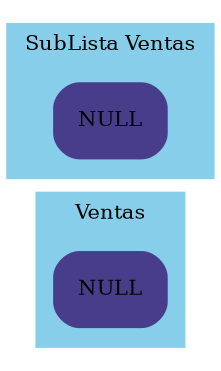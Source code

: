 digraph g {
 rankdir= "LR";
node [
fontsize = "10"
shape = "Mrecord"
color="darkslateblue"
style ="filled, bold"
];

 subgraph cluster_4 {
node [style=filled];
"nodoV"
[ label=" NULL "];
fontsize = "10"
shape = "Mrecord"
color="SKYBLUE"
style ="filled, bold"
label ="Ventas"
}

 subgraph cluster_5 {
node [style=filled];
"nodoSub"
[ label=" NULL "];
fontsize = "10"
shape = "Mrecord"
color="SKYBLUE"
style ="filled, bold"
label ="SubLista Ventas"
}
}